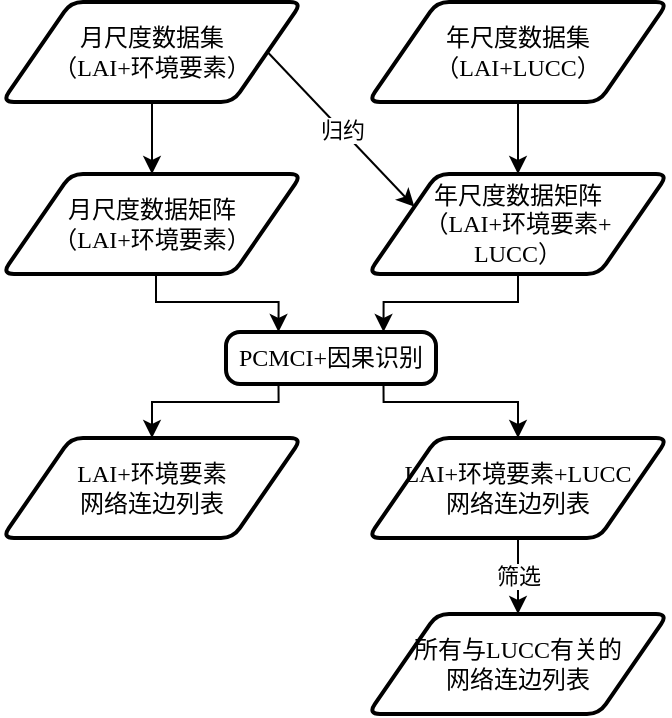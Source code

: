 <mxfile version="14.4.3" type="github">
  <diagram id="C5RBs43oDa-KdzZeNtuy" name="Page-1">
    <mxGraphModel dx="813" dy="454" grid="1" gridSize="10" guides="1" tooltips="1" connect="1" arrows="1" fold="1" page="1" pageScale="1" pageWidth="827" pageHeight="1169" math="0" shadow="0">
      <root>
        <mxCell id="WIyWlLk6GJQsqaUBKTNV-0" />
        <mxCell id="WIyWlLk6GJQsqaUBKTNV-1" parent="WIyWlLk6GJQsqaUBKTNV-0" />
        <mxCell id="idjRQkM0DHG495iHe50G-4" style="edgeStyle=orthogonalEdgeStyle;rounded=0;orthogonalLoop=1;jettySize=auto;html=1;exitX=0.5;exitY=1;exitDx=0;exitDy=0;entryX=0.5;entryY=0;entryDx=0;entryDy=0;" edge="1" parent="WIyWlLk6GJQsqaUBKTNV-1" source="Xm7t2ROMkLi6Q7iHPP3y-0" target="idjRQkM0DHG495iHe50G-1">
          <mxGeometry relative="1" as="geometry" />
        </mxCell>
        <mxCell id="Xm7t2ROMkLi6Q7iHPP3y-0" value="年尺度数据集&lt;br&gt;（LAI+LUCC）" style="shape=parallelogram;html=1;strokeWidth=2;perimeter=parallelogramPerimeter;whiteSpace=wrap;rounded=1;arcSize=12;size=0.23;fontFamily=仿宋;fontSource=https%3A%2F%2Ffonts.googleapis.com%2Fcss%3Ffamily%3D%25E4%25BB%25BF%25E5%25AE%258B;" parent="WIyWlLk6GJQsqaUBKTNV-1" vertex="1">
          <mxGeometry x="213" y="40" width="150" height="50" as="geometry" />
        </mxCell>
        <mxCell id="idjRQkM0DHG495iHe50G-13" style="edgeStyle=orthogonalEdgeStyle;rounded=0;orthogonalLoop=1;jettySize=auto;html=1;exitX=0.25;exitY=1;exitDx=0;exitDy=0;entryX=0.5;entryY=0;entryDx=0;entryDy=0;" edge="1" parent="WIyWlLk6GJQsqaUBKTNV-1" source="Xm7t2ROMkLi6Q7iHPP3y-3" target="idjRQkM0DHG495iHe50G-11">
          <mxGeometry relative="1" as="geometry">
            <Array as="points">
              <mxPoint x="168" y="240" />
              <mxPoint x="105" y="240" />
            </Array>
          </mxGeometry>
        </mxCell>
        <mxCell id="idjRQkM0DHG495iHe50G-14" style="edgeStyle=orthogonalEdgeStyle;rounded=0;orthogonalLoop=1;jettySize=auto;html=1;exitX=0.75;exitY=1;exitDx=0;exitDy=0;entryX=0.5;entryY=0;entryDx=0;entryDy=0;" edge="1" parent="WIyWlLk6GJQsqaUBKTNV-1" source="Xm7t2ROMkLi6Q7iHPP3y-3" target="idjRQkM0DHG495iHe50G-12">
          <mxGeometry relative="1" as="geometry">
            <Array as="points">
              <mxPoint x="221" y="240" />
              <mxPoint x="288" y="240" />
            </Array>
          </mxGeometry>
        </mxCell>
        <mxCell id="Xm7t2ROMkLi6Q7iHPP3y-3" value="PCMCI+因果识别" style="rounded=1;whiteSpace=wrap;html=1;absoluteArcSize=1;arcSize=14;strokeWidth=2;fontFamily=仿宋;" parent="WIyWlLk6GJQsqaUBKTNV-1" vertex="1">
          <mxGeometry x="142" y="205" width="105" height="26" as="geometry" />
        </mxCell>
        <mxCell id="idjRQkM0DHG495iHe50G-2" style="edgeStyle=orthogonalEdgeStyle;rounded=0;orthogonalLoop=1;jettySize=auto;html=1;exitX=0.5;exitY=1;exitDx=0;exitDy=0;entryX=0.5;entryY=0;entryDx=0;entryDy=0;" edge="1" parent="WIyWlLk6GJQsqaUBKTNV-1" source="4lW4xI3V1NZlUJndT2pr-2" target="idjRQkM0DHG495iHe50G-0">
          <mxGeometry relative="1" as="geometry" />
        </mxCell>
        <mxCell id="4lW4xI3V1NZlUJndT2pr-2" value="&lt;font data-font-src=&quot;https://fonts.googleapis.com/css?family=%E9%87%91%E6%A2%85%E5%8B%98%E6%B5%81%E7%AB%8B%E4%BD%93%E7%95%99%E5%BD%B1&quot;&gt;月尺度数据集&lt;br&gt;（LAI+环境要素）&lt;br&gt;&lt;/font&gt;" style="shape=parallelogram;html=1;strokeWidth=2;perimeter=parallelogramPerimeter;whiteSpace=wrap;rounded=1;arcSize=12;size=0.23;fontFamily=仿宋;fontSource=https%3A%2F%2Ffonts.googleapis.com%2Fcss%3Ffamily%3D%25E4%25BB%25BF%25E5%25AE%258B;" parent="WIyWlLk6GJQsqaUBKTNV-1" vertex="1">
          <mxGeometry x="30" y="40" width="150" height="50" as="geometry" />
        </mxCell>
        <mxCell id="idjRQkM0DHG495iHe50G-9" style="edgeStyle=orthogonalEdgeStyle;rounded=0;orthogonalLoop=1;jettySize=auto;html=1;exitX=0.5;exitY=1;exitDx=0;exitDy=0;entryX=0.25;entryY=0;entryDx=0;entryDy=0;" edge="1" parent="WIyWlLk6GJQsqaUBKTNV-1" source="idjRQkM0DHG495iHe50G-0" target="Xm7t2ROMkLi6Q7iHPP3y-3">
          <mxGeometry relative="1" as="geometry">
            <Array as="points">
              <mxPoint x="107" y="190" />
              <mxPoint x="168" y="190" />
            </Array>
          </mxGeometry>
        </mxCell>
        <mxCell id="idjRQkM0DHG495iHe50G-0" value="&lt;font data-font-src=&quot;https://fonts.googleapis.com/css?family=%E9%87%91%E6%A2%85%E5%8B%98%E6%B5%81%E7%AB%8B%E4%BD%93%E7%95%99%E5%BD%B1&quot;&gt;月尺度数据矩阵&lt;br&gt;（LAI+环境要素）&lt;br&gt;&lt;/font&gt;" style="shape=parallelogram;html=1;strokeWidth=2;perimeter=parallelogramPerimeter;whiteSpace=wrap;rounded=1;arcSize=12;size=0.23;fontFamily=仿宋;fontSource=https%3A%2F%2Ffonts.googleapis.com%2Fcss%3Ffamily%3D%25E4%25BB%25BF%25E5%25AE%258B;" vertex="1" parent="WIyWlLk6GJQsqaUBKTNV-1">
          <mxGeometry x="30" y="126" width="150" height="50" as="geometry" />
        </mxCell>
        <mxCell id="idjRQkM0DHG495iHe50G-10" style="edgeStyle=orthogonalEdgeStyle;rounded=0;orthogonalLoop=1;jettySize=auto;html=1;exitX=0.5;exitY=1;exitDx=0;exitDy=0;entryX=0.75;entryY=0;entryDx=0;entryDy=0;" edge="1" parent="WIyWlLk6GJQsqaUBKTNV-1" source="idjRQkM0DHG495iHe50G-1" target="Xm7t2ROMkLi6Q7iHPP3y-3">
          <mxGeometry relative="1" as="geometry">
            <Array as="points">
              <mxPoint x="273" y="190" />
              <mxPoint x="218" y="190" />
            </Array>
          </mxGeometry>
        </mxCell>
        <mxCell id="idjRQkM0DHG495iHe50G-1" value="&lt;font data-font-src=&quot;https://fonts.googleapis.com/css?family=%E9%87%91%E6%A2%85%E5%8B%98%E6%B5%81%E7%AB%8B%E4%BD%93%E7%95%99%E5%BD%B1&quot;&gt;年尺度数据矩阵&lt;br&gt;（LAI+环境要素+&lt;br&gt;LUCC）&lt;br&gt;&lt;/font&gt;" style="shape=parallelogram;html=1;strokeWidth=2;perimeter=parallelogramPerimeter;whiteSpace=wrap;rounded=1;arcSize=12;size=0.23;fontFamily=仿宋;fontSource=https%3A%2F%2Ffonts.googleapis.com%2Fcss%3Ffamily%3D%25E4%25BB%25BF%25E5%25AE%258B;" vertex="1" parent="WIyWlLk6GJQsqaUBKTNV-1">
          <mxGeometry x="213" y="126" width="150" height="50" as="geometry" />
        </mxCell>
        <mxCell id="idjRQkM0DHG495iHe50G-5" value="" style="endArrow=classic;html=1;exitX=1;exitY=0.5;exitDx=0;exitDy=0;entryX=0;entryY=0.25;entryDx=0;entryDy=0;" edge="1" parent="WIyWlLk6GJQsqaUBKTNV-1" source="4lW4xI3V1NZlUJndT2pr-2" target="idjRQkM0DHG495iHe50G-1">
          <mxGeometry relative="1" as="geometry">
            <mxPoint x="328.996" y="-10.0" as="sourcePoint" />
            <mxPoint x="409.874" y="51.718" as="targetPoint" />
          </mxGeometry>
        </mxCell>
        <mxCell id="idjRQkM0DHG495iHe50G-6" value="归约" style="edgeLabel;resizable=0;html=1;align=center;verticalAlign=middle;" connectable="0" vertex="1" parent="idjRQkM0DHG495iHe50G-5">
          <mxGeometry relative="1" as="geometry" />
        </mxCell>
        <mxCell id="idjRQkM0DHG495iHe50G-11" value="&lt;font data-font-src=&quot;https://fonts.googleapis.com/css?family=%E9%87%91%E6%A2%85%E5%8B%98%E6%B5%81%E7%AB%8B%E4%BD%93%E7%95%99%E5%BD%B1&quot;&gt;LAI+环境要素&lt;br&gt;网络连边列表&lt;br&gt;&lt;/font&gt;" style="shape=parallelogram;html=1;strokeWidth=2;perimeter=parallelogramPerimeter;whiteSpace=wrap;rounded=1;arcSize=12;size=0.23;fontFamily=仿宋;fontSource=https%3A%2F%2Ffonts.googleapis.com%2Fcss%3Ffamily%3D%25E4%25BB%25BF%25E5%25AE%258B;" vertex="1" parent="WIyWlLk6GJQsqaUBKTNV-1">
          <mxGeometry x="30" y="258" width="150" height="50" as="geometry" />
        </mxCell>
        <mxCell id="idjRQkM0DHG495iHe50G-12" value="&lt;font data-font-src=&quot;https://fonts.googleapis.com/css?family=%E9%87%91%E6%A2%85%E5%8B%98%E6%B5%81%E7%AB%8B%E4%BD%93%E7%95%99%E5%BD%B1&quot;&gt;LAI+环境要素+LUCC&lt;br&gt;网络连边列表&lt;br&gt;&lt;/font&gt;" style="shape=parallelogram;html=1;strokeWidth=2;perimeter=parallelogramPerimeter;whiteSpace=wrap;rounded=1;arcSize=12;size=0.23;fontFamily=仿宋;fontSource=https%3A%2F%2Ffonts.googleapis.com%2Fcss%3Ffamily%3D%25E4%25BB%25BF%25E5%25AE%258B;" vertex="1" parent="WIyWlLk6GJQsqaUBKTNV-1">
          <mxGeometry x="213" y="258" width="150" height="50" as="geometry" />
        </mxCell>
        <mxCell id="idjRQkM0DHG495iHe50G-15" value="&lt;font data-font-src=&quot;https://fonts.googleapis.com/css?family=%E9%87%91%E6%A2%85%E5%8B%98%E6%B5%81%E7%AB%8B%E4%BD%93%E7%95%99%E5%BD%B1&quot;&gt;所有与LUCC有关的&lt;br&gt;网络连边列表&lt;br&gt;&lt;/font&gt;" style="shape=parallelogram;html=1;strokeWidth=2;perimeter=parallelogramPerimeter;whiteSpace=wrap;rounded=1;arcSize=12;size=0.23;fontFamily=仿宋;fontSource=https%3A%2F%2Ffonts.googleapis.com%2Fcss%3Ffamily%3D%25E4%25BB%25BF%25E5%25AE%258B;" vertex="1" parent="WIyWlLk6GJQsqaUBKTNV-1">
          <mxGeometry x="213" y="346" width="150" height="50" as="geometry" />
        </mxCell>
        <mxCell id="idjRQkM0DHG495iHe50G-17" value="" style="endArrow=classic;html=1;exitX=0.5;exitY=1;exitDx=0;exitDy=0;entryX=0.5;entryY=0;entryDx=0;entryDy=0;" edge="1" parent="WIyWlLk6GJQsqaUBKTNV-1" source="idjRQkM0DHG495iHe50G-12" target="idjRQkM0DHG495iHe50G-15">
          <mxGeometry relative="1" as="geometry">
            <mxPoint x="360" y="320" as="sourcePoint" />
            <mxPoint x="460" y="320" as="targetPoint" />
          </mxGeometry>
        </mxCell>
        <mxCell id="idjRQkM0DHG495iHe50G-18" value="筛选" style="edgeLabel;resizable=0;html=1;align=center;verticalAlign=middle;" connectable="0" vertex="1" parent="idjRQkM0DHG495iHe50G-17">
          <mxGeometry relative="1" as="geometry" />
        </mxCell>
      </root>
    </mxGraphModel>
  </diagram>
</mxfile>

